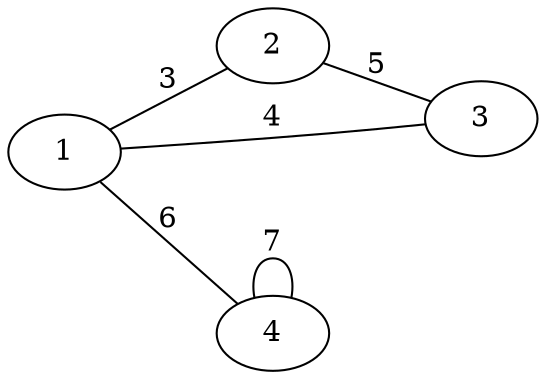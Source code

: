 graph {
    rankdir=LR
    1 -- 2 [label=3, len=3]
    1 -- 3 [label=4, len=4]
    2 -- 3 [label=5, len=5]
    1 -- 4 [label=6, len=6]
    4 -- 4 [label=7, len=7]
}
